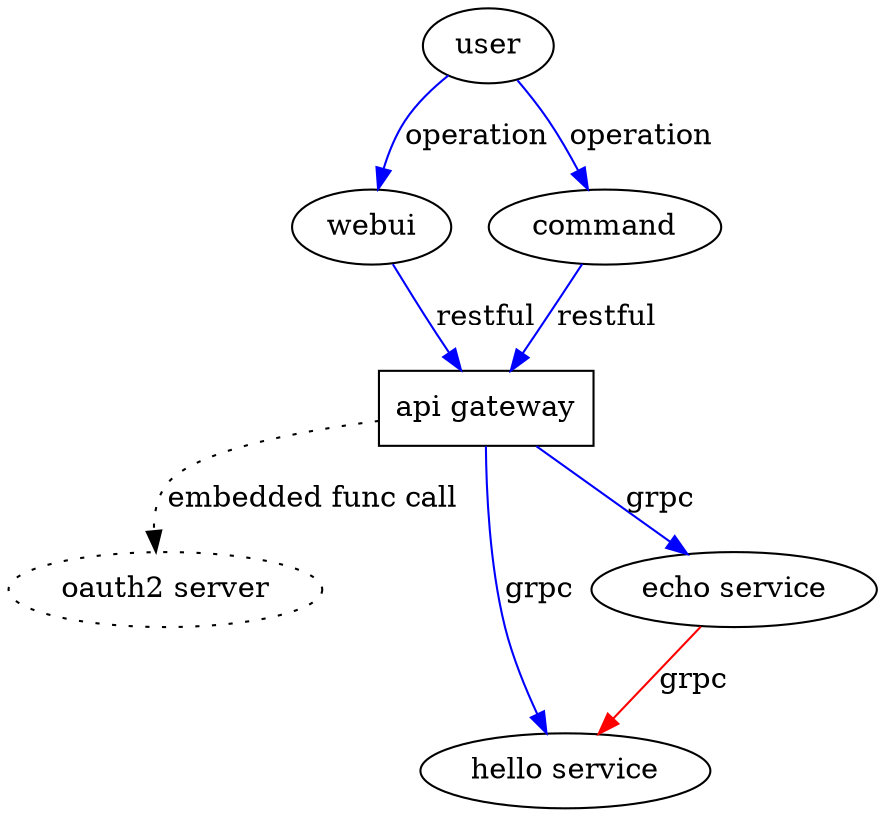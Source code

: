 digraph architecture{
  user [label="user"];
  ui [label="webui"];
  cmd [label="command"];
  oauth2 [label="oauth2 server",style=dotted];
  gw [label="api gateway",shape=box,comment="authentication,authorization,grpc gateway"];
  hello [label="hello service"];
  echo [label="echo service"];
 
  user -> { ui cmd } [label="operation",color=blue]
  { ui cmd } -> gw [label="restful",color=blue]
  gw -> oauth2 [label="embedded func call",style=dotted];
  gw -> { hello echo } [label=grpc,color=blue];
  
  echo -> hello [label=grpc,color=red];
}
